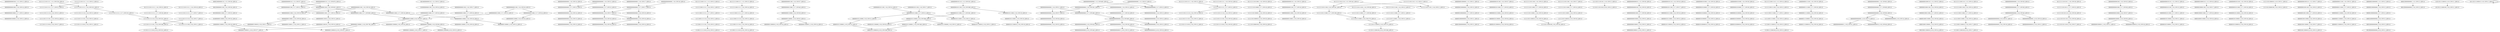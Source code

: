 digraph G {
    "000000000001000_2-16_COV:14_LEN:15" -> "000000000010000_3-17_COV:12_LEN:15";
    "111111011111101_4-19_COV:24_LEN:15" -> "111110111111010_5-20_COV:27_LEN:15";
    "010000000110000_4-18_COV:24_LEN:15" -> "100000001100001_5-19_COV:18_LEN:15";
    "000000000000000_1-16_COV:12_LEN:15" -> "000000000000000_2-17_COV:15_LEN:15";
    "000000000110000_3-18_COV:18_LEN:15" -> "000000001100001_4-19_COV:15_LEN:15";
    "000000000011000_2-17_COV:16_LEN:15" -> "000000000110000_3-18_COV:18_LEN:15";
    "111111110111111_2-17_COV:22_LEN:15" -> "111111101111110_3-18_COV:22_LEN:15";
    "111110111111101_5-19_COV:248_LEN:15" -> "111101111111010_6-20_COV:252_LEN:15";
    "111110011111110_4-18_COV:12_LEN:15" -> "111100111111101_5-19_COV:12_LEN:15";
    "011111111001111_1-15_COV:13_LEN:15" -> "111111110011111_2-16_COV:14_LEN:15";
    "000000000001100_1-16_COV:37_LEN:15" -> "000000000011000_2-17_COV:40_LEN:15";
    "000000000000000_1-16_COV:17_LEN:15" -> "000000000000000_2-17_COV:17_LEN:15";
    "000000101110001_4-19_COV:12_LEN:15" -> "000001011100010_5-20_COV:11_LEN:15";
    "000000000011001_3-17_COV:15_LEN:15" -> "000000000110010_4-18_COV:15_LEN:15";
    "111111001111111_3-17_COV:11_LEN:15" -> "111110011111110_4-18_COV:12_LEN:15";
    "100000001100001_5-19_COV:18_LEN:15" -> "000000011000011_6-20_COV:377_LEN:15";
    "100000001100001_5-19_COV:18_LEN:15" -> "000000011000010_6-20_COV:411_LEN:15";
    "000000000000000_4-18_COV:495_LEN:15" -> "000000000000000_5-20_COV:15_LEN:15";
    "000000000000000_4-18_COV:495_LEN:15" -> "000000000000001_5-19_COV:30_LEN:15";
    "000000000000000_4-18_COV:495_LEN:15" -> "000000000000000_5-19_COV:453_LEN:15";
    "111111110111111_2-17_COV:15_LEN:15" -> "111111101111110_3-18_COV:14_LEN:15";
    "011111111011000_1-16_COV:20_LEN:15" -> "111111110110000_2-17_COV:18_LEN:15";
    "000000000010000_3-17_COV:12_LEN:15" -> "000000000100000_4-18_COV:12_LEN:15";
    "000000000000110_1-16_COV:15_LEN:15" -> "000000000001100_2-17_COV:16_LEN:15";
    "111111101111000_2-17_COV:36_LEN:15" -> "111111011110001_4-18_COV:270_LEN:15";
    "000001000000000_4-18_COV:11_LEN:15" -> "000010000000000_5-19_COV:11_LEN:15";
    "111110111100010_5-19_COV:275_LEN:15" -> "111101111000100_6-20_COV:269_LEN:15";
    "011111110111111_1-16_COV:16_LEN:15" -> "111111101111111_2-17_COV:17_LEN:15";
    "111100111111101_5-19_COV:12_LEN:15" -> "111001111111010_6-20_COV:12_LEN:15";
    "000000001011000_2-17_COV:33_LEN:15" -> "000000010110000_3-18_COV:33_LEN:15";
    "000000000110001_4-19_COV:30_LEN:15" -> "000000001100010_5-20_COV:17_LEN:15";
    "000000000110001_4-19_COV:30_LEN:15" -> "000000001100011_5-20_COV:11_LEN:15";
    "111111011100010_4-19_COV:20_LEN:15" -> "111110111000100_5-20_COV:20_LEN:15";
    "000000000000000_1-15_COV:483_LEN:15" -> "000000000000000_2-16_COV:501_LEN:15";
    "000000000000000_1-15_COV:483_LEN:15" -> "000000000000000_2-17_COV:13_LEN:15";
    "111110111101101_5-19_COV:12_LEN:15" -> "111101111011010_6-20_COV:12_LEN:15";
    "111111011110001_4-18_COV:270_LEN:15" -> "111110111100010_5-19_COV:275_LEN:15";
    "111111101111111_3-17_COV:223_LEN:15" -> "111111011111110_4-18_COV:255_LEN:15";
    "011111111011111_1-15_COV:234_LEN:15" -> "111111110111111_2-17_COV:22_LEN:15";
    "011111111011111_1-15_COV:234_LEN:15" -> "111111110111111_2-16_COV:232_LEN:15";
    "000000000110010_4-18_COV:15_LEN:15" -> "000000001100101_5-19_COV:14_LEN:15";
    "000000000001100_1-16_COV:17_LEN:15" -> "000000000011000_2-17_COV:16_LEN:15";
    "000000101110001_4-19_COV:19_LEN:15" -> "000001011100010_5-20_COV:19_LEN:15";
    "100000000101100_1-16_COV:37_LEN:15" -> "000000001011000_2-17_COV:33_LEN:15";
    "000000001100000_5-19_COV:94_LEN:15" -> "000000011000001_6-20_COV:17_LEN:15";
    "000000001100000_5-19_COV:94_LEN:15" -> "000000011000000_6-20_COV:23_LEN:15";
    "000000000000100_2-16_COV:33_LEN:15" -> "000000000001000_3-17_COV:30_LEN:15";
    "000000000000000_2-17_COV:12_LEN:15" -> "000000000000000_3-18_COV:14_LEN:15";
    "011111111011100_1-16_COV:17_LEN:15" -> "111111110111000_2-17_COV:14_LEN:15";
    "000000001011100_2-17_COV:17_LEN:15" -> "000000010111000_3-18_COV:16_LEN:15";
    "000000010100000_3-18_COV:19_LEN:15" -> "000000101000001_4-19_COV:15_LEN:15";
    "000000101000001_4-19_COV:24_LEN:15" -> "000001010000010_5-20_COV:24_LEN:15";
    "111111100111100_2-16_COV:12_LEN:15" -> "111111001111000_3-17_COV:11_LEN:15";
    "000010000000110_1-15_COV:26_LEN:15" -> "000100000001100_2-16_COV:26_LEN:15";
    "000000001111000_2-17_COV:20_LEN:15" -> "000000011110000_3-18_COV:18_LEN:15";
    "111111110011111_2-16_COV:14_LEN:15" -> "111111100111111_3-17_COV:14_LEN:15";
    "111111100111111_3-17_COV:14_LEN:15" -> "111111001111110_4-18_COV:15_LEN:15";
    "000000000000000_3-18_COV:90_LEN:15" -> "000000000000001_4-19_COV:72_LEN:15";
    "000000000000000_3-18_COV:90_LEN:15" -> "000000000000000_4-19_COV:14_LEN:15";
    "000000101110000_4-18_COV:366_LEN:15" -> "000001011100000_5-19_COV:12_LEN:15";
    "000000101110000_4-18_COV:366_LEN:15" -> "000001011100000_5-20_COV:20_LEN:15";
    "000000101110000_4-18_COV:366_LEN:15" -> "000001011100001_5-19_COV:340_LEN:15";
    "001000000011000_3-17_COV:25_LEN:15" -> "010000000110000_4-18_COV:24_LEN:15";
    "000000010111000_2-17_COV:15_LEN:15" -> "000000101110000_3-18_COV:15_LEN:15";
    "000000000000000_4-19_COV:15_LEN:15" -> "000000000000000_5-20_COV:15_LEN:15";
    "000000000001100_1-16_COV:18_LEN:15" -> "000000000011001_3-17_COV:15_LEN:15";
    "000000000001100_1-16_COV:18_LEN:15" -> "000000000011000_3-17_COV:903_LEN:15";
    "000000000001100_1-16_COV:18_LEN:15" -> "000000000011000_3-18_COV:33_LEN:15";
    "000010001100001_5-19_COV:23_LEN:15" -> "000100011000010_6-20_COV:14_LEN:15";
    "000000010111000_3-18_COV:16_LEN:15" -> "000000101110001_4-19_COV:15_LEN:15";
    "000000001000110_1-15_COV:22_LEN:15" -> "000000010001100_2-16_COV:24_LEN:15";
    "100000000011000_3-17_COV:16_LEN:15" -> "000000000110000_4-18_COV:927_LEN:15";
    "111111101111111_2-17_COV:17_LEN:15" -> "111111011111110_3-18_COV:17_LEN:15";
    "011111111011111_1-16_COV:15_LEN:15" -> "111111110111111_2-17_COV:15_LEN:15";
    "011111110111111_1-16_COV:25_LEN:15" -> "111111101111111_2-17_COV:28_LEN:15";
    "000000010111000_2-17_COV:15_LEN:15" -> "000000101110001_4-19_COV:12_LEN:15";
    "000000010111000_2-17_COV:15_LEN:15" -> "000000101110000_4-18_COV:366_LEN:15";
    "111111110011100_2-16_COV:14_LEN:15" -> "111111100111000_3-17_COV:14_LEN:15";
    "000000000000000_4-19_COV:16_LEN:15" -> "000000000000000_5-20_COV:16_LEN:15";
    "111111100111000_3-17_COV:14_LEN:15" -> "111111001110001_4-18_COV:14_LEN:15";
    "000000000000000_4-19_COV:21_LEN:15" -> "000000000000000_5-20_COV:19_LEN:15";
    "100000000000110_1-15_COV:37_LEN:15" -> "000000000001100_2-17_COV:11_LEN:15";
    "100000000000110_1-15_COV:37_LEN:15" -> "000000000001100_2-16_COV:922_LEN:15";
    "111111101111110_3-18_COV:22_LEN:15" -> "111111011111101_4-19_COV:24_LEN:15";
    "000001011100001_4-19_COV:14_LEN:15" -> "000010111000010_6-20_COV:349_LEN:15";
    "111111101101110_3-18_COV:26_LEN:15" -> "111111011011101_4-19_COV:26_LEN:15";
    "000000000000000_3-18_COV:13_LEN:15" -> "000000000000000_4-19_COV:15_LEN:15";
    "100000000101110_1-16_COV:16_LEN:15" -> "000000001011100_2-17_COV:17_LEN:15";
    "000000000100001_4-19_COV:30_LEN:15" -> "000000001000011_5-20_COV:11_LEN:15";
    "000000000100001_4-19_COV:30_LEN:15" -> "000000001000010_5-20_COV:18_LEN:15";
    "111111110110111_2-17_COV:25_LEN:15" -> "111111101101110_3-18_COV:26_LEN:15";
    "111111011110001_3-18_COV:12_LEN:15" -> "111110111100010_5-19_COV:275_LEN:15";
    "011111111001110_1-15_COV:14_LEN:15" -> "111111110011100_2-16_COV:14_LEN:15";
    "111111110111100_2-16_COV:241_LEN:15" -> "111111101111000_3-17_COV:238_LEN:15";
    "111111011111101_4-19_COV:12_LEN:15" -> "111110111111010_5-20_COV:12_LEN:15";
    "000000000000000_2-16_COV:501_LEN:15" -> "000000000000000_3-18_COV:27_LEN:15";
    "000000000000000_2-16_COV:501_LEN:15" -> "000000000000000_3-17_COV:483_LEN:15";
    "000000000001000_2-17_COV:36_LEN:15" -> "000000000010000_3-18_COV:37_LEN:15";
    "000000000011000_3-17_COV:903_LEN:15" -> "000000000110000_4-18_COV:927_LEN:15";
    "000000000000000_3-18_COV:17_LEN:15" -> "000000000000000_4-19_COV:16_LEN:15";
    "000000101110000_3-18_COV:15_LEN:15" -> "000001011100001_4-19_COV:14_LEN:15";
    "000000000010110_1-15_COV:12_LEN:15" -> "000000000101100_2-16_COV:13_LEN:15";
    "000000000011000_2-17_COV:24_LEN:15" -> "000000000110000_3-18_COV:24_LEN:15";
    "111100111100010_5-19_COV:15_LEN:15" -> "111001111000100_6-20_COV:15_LEN:15";
    "111111011011101_4-19_COV:26_LEN:15" -> "111110110111010_5-20_COV:27_LEN:15";
    "000000000000001_5-19_COV:30_LEN:15" -> "000000000000010_6-20_COV:16_LEN:15";
    "000000000000001_5-19_COV:30_LEN:15" -> "000000000000011_6-20_COV:13_LEN:15";
    "000000000000000_3-18_COV:40_LEN:15" -> "000000000000000_4-19_COV:21_LEN:15";
    "000000000000000_3-18_COV:40_LEN:15" -> "000000000000001_4-19_COV:18_LEN:15";
    "000000010000110_1-15_COV:16_LEN:15" -> "000000100001100_2-16_COV:17_LEN:15";
    "000000000000000_2-17_COV:17_LEN:15" -> "000000000000000_3-18_COV:19_LEN:15";
    "000000000000000_1-16_COV:14_LEN:15" -> "000000000000000_2-17_COV:12_LEN:15";
    "000000000000000_2-17_COV:89_LEN:15" -> "000000000000000_3-18_COV:90_LEN:15";
    "111111101111110_3-18_COV:13_LEN:15" -> "111111011111101_4-19_COV:13_LEN:15";
    "011111110011111_1-15_COV:13_LEN:15" -> "111111100111111_2-16_COV:11_LEN:15";
    "111111001110001_4-18_COV:14_LEN:15" -> "111110011100010_5-19_COV:17_LEN:15";
    "000000101100001_4-19_COV:18_LEN:15" -> "000001011000010_5-20_COV:19_LEN:15";
    "111111001111000_3-17_COV:11_LEN:15" -> "111110011110001_4-18_COV:13_LEN:15";
    "111111011000010_4-19_COV:11_LEN:15" -> "111110110000100_5-20_COV:12_LEN:15";
    "000000000110000_3-18_COV:24_LEN:15" -> "000000001100001_4-19_COV:15_LEN:15";
    "000000000000100_1-15_COV:12_LEN:15" -> "000000000001000_2-16_COV:14_LEN:15";
    "000000000011000_2-17_COV:18_LEN:15" -> "000000000110000_3-18_COV:18_LEN:15";
    "000000000001100_2-17_COV:16_LEN:15" -> "000000000011000_3-18_COV:18_LEN:15";
    "000000000010000_3-18_COV:37_LEN:15" -> "000000000100001_4-19_COV:30_LEN:15";
    "111111101110001_3-18_COV:19_LEN:15" -> "111111011100010_4-19_COV:19_LEN:15";
    "011111111011110_1-15_COV:242_LEN:15" -> "111111110111100_2-16_COV:241_LEN:15";
    "011111111011110_1-15_COV:242_LEN:15" -> "111111110111101_2-16_COV:11_LEN:15";
    "000000010111000_3-18_COV:19_LEN:15" -> "000000101110001_4-19_COV:19_LEN:15";
    "000000000110000_3-18_COV:39_LEN:15" -> "000000001100001_4-19_COV:32_LEN:15";
    "000000001100001_5-19_COV:795_LEN:15" -> "000000011000011_6-20_COV:377_LEN:15";
    "000000001100001_5-19_COV:795_LEN:15" -> "000000011000010_6-20_COV:411_LEN:15";
    "100000000111100_1-16_COV:19_LEN:15" -> "000000001111000_2-17_COV:20_LEN:15";
    "111111101111000_2-17_COV:11_LEN:15" -> "111111011110001_3-18_COV:12_LEN:15";
    "000000101000001_4-19_COV:15_LEN:15" -> "000001010000010_5-20_COV:14_LEN:15";
    "111110011111101_5-19_COV:14_LEN:15" -> "111100111111010_6-20_COV:14_LEN:15";
    "000000000000000_2-17_COV:15_LEN:15" -> "000000000000000_3-18_COV:17_LEN:15";
    "000000100110000_4-18_COV:19_LEN:15" -> "000001001100001_5-19_COV:17_LEN:15";
    "100000000000000_1-15_COV:15_LEN:15" -> "000000000000000_2-16_COV:501_LEN:15";
    "100000000000000_1-15_COV:15_LEN:15" -> "000000000000000_2-17_COV:13_LEN:15";
    "000000000000001_4-19_COV:72_LEN:15" -> "000000000000011_5-20_COV:31_LEN:15";
    "000000000000001_4-19_COV:72_LEN:15" -> "000000000000010_5-20_COV:40_LEN:15";
    "000000000100110_1-15_COV:17_LEN:15" -> "000000001001100_2-16_COV:22_LEN:15";
    "100000001011100_1-16_COV:17_LEN:15" -> "000000010111000_2-17_COV:15_LEN:15";
    "100000001011100_1-16_COV:14_LEN:15" -> "000000010111000_2-17_COV:15_LEN:15";
    "000000000011000_3-18_COV:33_LEN:15" -> "000000000110001_4-19_COV:30_LEN:15";
    "111110011110001_4-18_COV:13_LEN:15" -> "111100111100010_5-19_COV:15_LEN:15";
    "000000001011100_2-16_COV:369_LEN:15" -> "000000010111000_3-18_COV:19_LEN:15";
    "000000001011100_2-16_COV:369_LEN:15" -> "000000010111000_3-17_COV:361_LEN:15";
    "111111011111110_3-18_COV:17_LEN:15" -> "111110111111101_5-19_COV:248_LEN:15";
    "111111011111110_3-18_COV:17_LEN:15" -> "111110111111100_5-20_COV:11_LEN:15";
    "000000010110000_4-18_COV:11_LEN:15" -> "000000101100001_5-19_COV:11_LEN:15";
    "000000100011000_3-17_COV:25_LEN:15" -> "000001000110000_4-18_COV:26_LEN:15";
    "000000010100000_3-18_COV:29_LEN:15" -> "000000101000001_4-19_COV:24_LEN:15";
    "000000000011000_2-17_COV:23_LEN:15" -> "000000000110000_4-18_COV:927_LEN:15";
    "000000010110000_3-18_COV:33_LEN:15" -> "000000101100001_4-19_COV:34_LEN:15";
    "000000000001100_1-16_COV:24_LEN:15" -> "000000000011000_2-17_COV:23_LEN:15";
    "000000100001100_2-16_COV:17_LEN:15" -> "000001000011000_3-17_COV:16_LEN:15";
    "001000000000110_1-15_COV:12_LEN:15" -> "010000000001100_2-16_COV:14_LEN:15";
    "111111110110000_2-17_COV:18_LEN:15" -> "111111101100001_3-18_COV:18_LEN:15";
    "000000000000000_1-16_COV:39_LEN:15" -> "000000000000000_2-17_COV:38_LEN:15";
    "111110011100010_5-19_COV:17_LEN:15" -> "111100111000100_6-20_COV:17_LEN:15";
    "111111101100001_3-18_COV:18_LEN:15" -> "111111011000010_4-19_COV:20_LEN:15";
    "111111110111000_2-17_COV:20_LEN:15" -> "111111101110001_3-18_COV:19_LEN:15";
    "000000010110000_3-18_COV:18_LEN:15" -> "000000101100001_4-19_COV:18_LEN:15";
    "000000010111000_3-17_COV:361_LEN:15" -> "000000101110001_4-19_COV:12_LEN:15";
    "000000010111000_3-17_COV:361_LEN:15" -> "000000101110000_4-18_COV:366_LEN:15";
    "000000000000000_2-17_COV:17_LEN:15" -> "000000000000000_3-18_COV:17_LEN:15";
    "000000011100001_4-19_COV:13_LEN:15" -> "000000111000010_5-20_COV:12_LEN:15";
    "111111110111111_2-17_COV:15_LEN:15" -> "111111101111110_3-18_COV:15_LEN:15";
    "000000100000000_3-17_COV:13_LEN:15" -> "000001000000000_4-18_COV:11_LEN:15";
    "011111111011011_1-16_COV:28_LEN:15" -> "111111110110111_2-17_COV:25_LEN:15";
    "000000000000001_4-19_COV:18_LEN:15" -> "000000000000010_5-20_COV:11_LEN:15";
    "000100000000000_5-19_COV:12_LEN:15" -> "001000000000000_6-20_COV:11_LEN:15";
    "000000000001000_3-17_COV:30_LEN:15" -> "000000000010000_4-18_COV:31_LEN:15";
    "000000000000000_1-16_COV:85_LEN:15" -> "000000000000000_2-17_COV:89_LEN:15";
    "111111101111110_3-18_COV:15_LEN:15" -> "111111011111101_4-19_COV:18_LEN:15";
    "000000000000000_2-17_COV:38_LEN:15" -> "000000000000000_3-18_COV:40_LEN:15";
    "000000101110001_4-19_COV:15_LEN:15" -> "000001011100010_5-20_COV:15_LEN:15";
    "100000000011100_1-16_COV:21_LEN:15" -> "000000000111000_2-17_COV:21_LEN:15";
    "000000010011000_3-17_COV:20_LEN:15" -> "000000100110000_4-18_COV:19_LEN:15";
    "000001001100001_5-19_COV:17_LEN:15" -> "000010011000010_6-20_COV:13_LEN:15";
    "000001000011000_3-17_COV:16_LEN:15" -> "000010000110000_4-18_COV:16_LEN:15";
    "000000000000000_3-18_COV:17_LEN:15" -> "000000000000000_4-19_COV:18_LEN:15";
    "000000000000000_3-18_COV:14_LEN:15" -> "000000000000000_4-19_COV:13_LEN:15";
    "000000100000000_2-16_COV:12_LEN:15" -> "000001000000000_3-17_COV:12_LEN:15";
    "000000000111000_2-17_COV:21_LEN:15" -> "000000001110000_3-18_COV:18_LEN:15";
    "011111111011100_1-16_COV:23_LEN:15" -> "111111110111000_2-17_COV:20_LEN:15";
    "000000000000000_5-19_COV:453_LEN:15" -> "000000000000000_6-20_COV:443_LEN:15";
    "111111011000010_4-19_COV:20_LEN:15" -> "111110110000100_5-20_COV:24_LEN:15";
    "000000000010000_4-18_COV:31_LEN:15" -> "000000000100001_5-19_COV:21_LEN:15";
    "100000000101110_1-15_COV:352_LEN:15" -> "000000001011100_2-16_COV:369_LEN:15";
    "000000000000000_1-16_COV:15_LEN:15" -> "000000000000000_2-17_COV:18_LEN:15";
    "000000000001100_1-16_COV:24_LEN:15" -> "000000000011000_2-17_COV:24_LEN:15";
    "000000000000110_1-15_COV:874_LEN:15" -> "000000000001100_2-17_COV:11_LEN:15";
    "000000000000110_1-15_COV:874_LEN:15" -> "000000000001100_2-16_COV:922_LEN:15";
    "111111101111000_3-17_COV:238_LEN:15" -> "111111011110001_4-18_COV:270_LEN:15";
    "000000000000010_1-15_COV:30_LEN:15" -> "000000000000100_2-16_COV:33_LEN:15";
    "111111111011111_1-15_COV:12_LEN:15" -> "111111110111111_2-17_COV:22_LEN:15";
    "111111111011111_1-15_COV:12_LEN:15" -> "111111110111111_2-16_COV:232_LEN:15";
    "000000000000000_4-19_COV:13_LEN:15" -> "000000000000000_5-20_COV:13_LEN:15";
    "000000001000000_1-15_COV:11_LEN:15" -> "000000010000000_2-16_COV:13_LEN:15";
    "011111110011110_1-15_COV:14_LEN:15" -> "111111100111100_2-16_COV:12_LEN:15";
    "111111001111110_4-18_COV:15_LEN:15" -> "111110011111101_5-19_COV:14_LEN:15";
    "111111100111111_2-16_COV:11_LEN:15" -> "111111001111111_3-17_COV:11_LEN:15";
    "000000111100001_4-19_COV:16_LEN:15" -> "000001111000010_5-20_COV:16_LEN:15";
    "000000000000000_2-17_COV:18_LEN:15" -> "000000000000000_4-18_COV:495_LEN:15";
    "000000010001100_2-16_COV:24_LEN:15" -> "000000100011000_3-17_COV:25_LEN:15";
    "111111011111101_4-19_COV:18_LEN:15" -> "111110111111010_5-20_COV:20_LEN:15";
    "000000000000000_3-18_COV:19_LEN:15" -> "000000000000000_4-19_COV:18_LEN:15";
    "000001000000000_3-17_COV:12_LEN:15" -> "000010000000000_4-18_COV:12_LEN:15";
    "000000000001100_1-16_COV:18_LEN:15" -> "000000000011000_2-17_COV:18_LEN:15";
    "011111111011111_1-16_COV:16_LEN:15" -> "111111110111111_2-17_COV:15_LEN:15";
    "000000001110000_3-18_COV:18_LEN:15" -> "000000011100001_4-19_COV:13_LEN:15";
    "000100000001100_2-16_COV:26_LEN:15" -> "001000000011000_3-17_COV:25_LEN:15";
    "000000001010000_2-17_COV:20_LEN:15" -> "000000010100000_3-18_COV:19_LEN:15";
    "100000000101000_1-16_COV:18_LEN:15" -> "000000001010000_2-17_COV:20_LEN:15";
    "100000000101000_1-16_COV:28_LEN:15" -> "000000001010000_2-17_COV:30_LEN:15";
    "000000000110000_4-18_COV:927_LEN:15" -> "000000001100000_5-19_COV:94_LEN:15";
    "000000000110000_4-18_COV:927_LEN:15" -> "000000001100001_5-19_COV:795_LEN:15";
    "000000000110000_4-18_COV:927_LEN:15" -> "000000001100000_5-20_COV:20_LEN:15";
    "010000000001100_2-16_COV:14_LEN:15" -> "100000000011000_3-17_COV:16_LEN:15";
    "000000000011000_2-17_COV:40_LEN:15" -> "000000000110000_3-18_COV:39_LEN:15";
    "011111110111100_1-16_COV:38_LEN:15" -> "111111101111000_2-17_COV:36_LEN:15";
    "000010000000000_1-15_COV:12_LEN:15" -> "000100000000000_2-16_COV:12_LEN:15";
    "000000001011000_3-17_COV:11_LEN:15" -> "000000010110000_4-18_COV:11_LEN:15";
    "000000101100001_4-19_COV:34_LEN:15" -> "000001011000010_5-20_COV:34_LEN:15";
    "111111101111111_2-17_COV:28_LEN:15" -> "111111011111110_4-18_COV:255_LEN:15";
    "000000000000000_3-18_COV:27_LEN:15" -> "000000000000000_4-19_COV:26_LEN:15";
    "000000000000000_2-17_COV:13_LEN:15" -> "000000000000000_3-18_COV:13_LEN:15";
    "100000000101100_1-16_COV:18_LEN:15" -> "000000001011000_2-17_COV:18_LEN:15";
    "000000000000000_4-19_COV:18_LEN:15" -> "000000000000000_5-20_COV:14_LEN:15";
    "000000000101100_2-16_COV:13_LEN:15" -> "000000001011000_3-17_COV:11_LEN:15";
    "000000000000100_1-16_COV:33_LEN:15" -> "000000000001000_2-17_COV:36_LEN:15";
    "000000010000000_2-16_COV:13_LEN:15" -> "000000100000000_3-17_COV:13_LEN:15";
    "111111110111111_2-16_COV:232_LEN:15" -> "111111101111111_3-17_COV:223_LEN:15";
    "111111110111111_2-16_COV:232_LEN:15" -> "111111101111110_3-18_COV:13_LEN:15";
    "111111110111000_2-17_COV:14_LEN:15" -> "111111101110001_3-18_COV:14_LEN:15";
    "000001011100001_5-19_COV:340_LEN:15" -> "000010111000010_6-20_COV:349_LEN:15";
    "000000000100001_5-19_COV:21_LEN:15" -> "000000001000011_6-20_COV:11_LEN:15";
    "000000000000000_1-16_COV:11_LEN:15" -> "000000000000000_3-18_COV:27_LEN:15";
    "000000000000000_1-16_COV:11_LEN:15" -> "000000000000000_3-17_COV:483_LEN:15";
    "011111110111100_1-16_COV:12_LEN:15" -> "111111101111000_2-17_COV:11_LEN:15";
    "000000001001100_2-16_COV:22_LEN:15" -> "000000010011000_3-17_COV:20_LEN:15";
    "000000011110000_3-18_COV:18_LEN:15" -> "000000111100001_4-19_COV:16_LEN:15";
    "111111011100010_4-19_COV:19_LEN:15" -> "111110111000100_5-20_COV:20_LEN:15";
    "111111011111110_4-18_COV:255_LEN:15" -> "111110111111101_5-19_COV:248_LEN:15";
    "111111011111110_4-18_COV:255_LEN:15" -> "111110111111100_5-20_COV:11_LEN:15";
    "000000000001100_2-16_COV:922_LEN:15" -> "000000000011001_3-17_COV:15_LEN:15";
    "000000000001100_2-16_COV:922_LEN:15" -> "000000000011000_3-17_COV:903_LEN:15";
    "000000000001100_2-16_COV:922_LEN:15" -> "000000000011000_3-18_COV:33_LEN:15";
    "000000001010000_2-17_COV:30_LEN:15" -> "000000010100000_3-18_COV:29_LEN:15";
    "000000000000000_4-19_COV:26_LEN:15" -> "000000000000000_5-20_COV:25_LEN:15";
    "000001000110000_4-18_COV:26_LEN:15" -> "000010001100001_5-19_COV:23_LEN:15";
    "000000000000000_1-16_COV:12_LEN:15" -> "000000000000000_2-17_COV:12_LEN:15";
    "000000000110000_3-18_COV:18_LEN:15" -> "000000001100001_4-19_COV:18_LEN:15";
    "111111101111110_3-18_COV:14_LEN:15" -> "111111011111101_4-19_COV:12_LEN:15";
    "000010000000000_4-18_COV:12_LEN:15" -> "000100000000000_5-19_COV:12_LEN:15";
    "000000010000000_1-15_COV:12_LEN:15" -> "000000100000000_2-16_COV:12_LEN:15";
    "111111011111101_4-19_COV:13_LEN:15" -> "111110111111010_5-20_COV:11_LEN:15";
    "000000001011000_2-17_COV:18_LEN:15" -> "000000010110000_3-18_COV:18_LEN:15";
    "000000001100001_4-19_COV:32_LEN:15" -> "000000011000010_5-20_COV:16_LEN:15";
    "000000001100001_4-19_COV:32_LEN:15" -> "000000011000011_5-20_COV:14_LEN:15";
    "111111111011110_1-15_COV:12_LEN:15" -> "111111110111100_2-16_COV:241_LEN:15";
    "111111111011110_1-15_COV:12_LEN:15" -> "111111110111101_2-16_COV:11_LEN:15";
    "000000000000000_3-17_COV:483_LEN:15" -> "000000000000000_4-18_COV:495_LEN:15";
    "110110111100010_4-19_COV:11_LEN:15" -> "101101111000100_5-20_COV:11_LEN:15";
    "101110111100010_5-19_COV:11_LEN:15" -> "101110111100010_5-19_COV:11_LEN:15";
    "111111101110001_3-18_COV:14_LEN:15" -> "111111011100010_4-19_COV:20_LEN:15";
    "000000000011000_3-18_COV:18_LEN:15" -> "000000000110001_4-19_COV:16_LEN:15";
    "000000000000000_1-16_COV:18_LEN:15" -> "000000000000000_2-17_COV:17_LEN:15";
    "000000000000000_4-19_COV:18_LEN:15" -> "000000000000000_5-20_COV:16_LEN:15";
}
